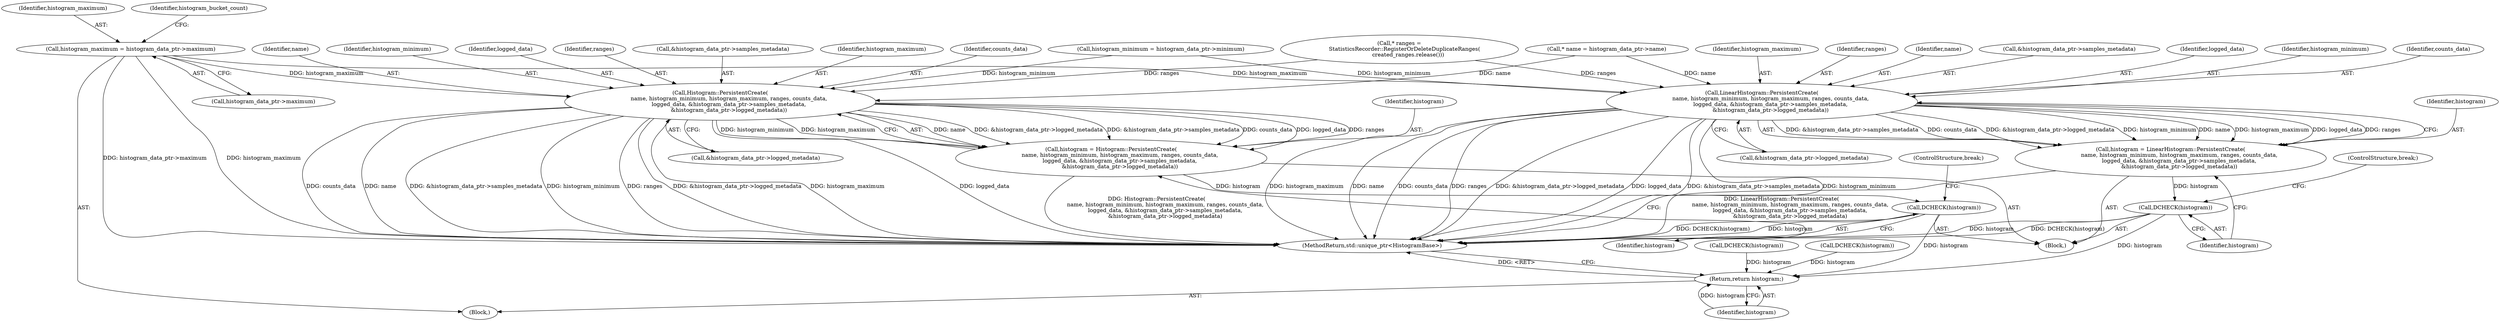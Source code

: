 digraph "0_Chrome_3f38b2253b19f9f9595f79fb92bfb5077e7b1959_1@pointer" {
"1000161" [label="(Call,histogram_maximum = histogram_data_ptr->maximum)"];
"1000301" [label="(Call,Histogram::PersistentCreate(\n          name, histogram_minimum, histogram_maximum, ranges, counts_data,\n          logged_data, &histogram_data_ptr->samples_metadata,\n          &histogram_data_ptr->logged_metadata))"];
"1000299" [label="(Call,histogram = Histogram::PersistentCreate(\n          name, histogram_minimum, histogram_maximum, ranges, counts_data,\n          logged_data, &histogram_data_ptr->samples_metadata,\n          &histogram_data_ptr->logged_metadata))"];
"1000316" [label="(Call,DCHECK(histogram))"];
"1000388" [label="(Return,return histogram;)"];
"1000322" [label="(Call,LinearHistogram::PersistentCreate(\n          name, histogram_minimum, histogram_maximum, ranges, counts_data,\n          logged_data, &histogram_data_ptr->samples_metadata,\n          &histogram_data_ptr->logged_metadata))"];
"1000320" [label="(Call,histogram = LinearHistogram::PersistentCreate(\n          name, histogram_minimum, histogram_maximum, ranges, counts_data,\n          logged_data, &histogram_data_ptr->samples_metadata,\n          &histogram_data_ptr->logged_metadata))"];
"1000337" [label="(Call,DCHECK(histogram))"];
"1000327" [label="(Identifier,counts_data)"];
"1000325" [label="(Identifier,histogram_maximum)"];
"1000388" [label="(Return,return histogram;)"];
"1000326" [label="(Identifier,ranges)"];
"1000307" [label="(Identifier,logged_data)"];
"1000316" [label="(Call,DCHECK(histogram))"];
"1000321" [label="(Identifier,histogram)"];
"1000297" [label="(Block,)"];
"1000252" [label="(Call,* ranges =\n      StatisticsRecorder::RegisterOrDeleteDuplicateRanges(\n          created_ranges.release()))"];
"1000301" [label="(Call,Histogram::PersistentCreate(\n          name, histogram_minimum, histogram_maximum, ranges, counts_data,\n          logged_data, &histogram_data_ptr->samples_metadata,\n          &histogram_data_ptr->logged_metadata))"];
"1000303" [label="(Identifier,histogram_minimum)"];
"1000155" [label="(Call,histogram_minimum = histogram_data_ptr->minimum)"];
"1000323" [label="(Identifier,name)"];
"1000305" [label="(Identifier,ranges)"];
"1000161" [label="(Call,histogram_maximum = histogram_data_ptr->maximum)"];
"1000337" [label="(Call,DCHECK(histogram))"];
"1000308" [label="(Call,&histogram_data_ptr->samples_metadata)"];
"1000390" [label="(MethodReturn,std::unique_ptr<HistogramBase>)"];
"1000289" [label="(Call,* name = histogram_data_ptr->name)"];
"1000312" [label="(Call,&histogram_data_ptr->logged_metadata)"];
"1000299" [label="(Call,histogram = Histogram::PersistentCreate(\n          name, histogram_minimum, histogram_maximum, ranges, counts_data,\n          logged_data, &histogram_data_ptr->samples_metadata,\n          &histogram_data_ptr->logged_metadata))"];
"1000320" [label="(Call,histogram = LinearHistogram::PersistentCreate(\n          name, histogram_minimum, histogram_maximum, ranges, counts_data,\n          logged_data, &histogram_data_ptr->samples_metadata,\n          &histogram_data_ptr->logged_metadata))"];
"1000375" [label="(Call,DCHECK(histogram))"];
"1000300" [label="(Identifier,histogram)"];
"1000162" [label="(Identifier,histogram_maximum)"];
"1000168" [label="(Identifier,histogram_bucket_count)"];
"1000103" [label="(Block,)"];
"1000304" [label="(Identifier,histogram_maximum)"];
"1000163" [label="(Call,histogram_data_ptr->maximum)"];
"1000322" [label="(Call,LinearHistogram::PersistentCreate(\n          name, histogram_minimum, histogram_maximum, ranges, counts_data,\n          logged_data, &histogram_data_ptr->samples_metadata,\n          &histogram_data_ptr->logged_metadata))"];
"1000329" [label="(Call,&histogram_data_ptr->samples_metadata)"];
"1000338" [label="(Identifier,histogram)"];
"1000306" [label="(Identifier,counts_data)"];
"1000333" [label="(Call,&histogram_data_ptr->logged_metadata)"];
"1000317" [label="(Identifier,histogram)"];
"1000356" [label="(Call,DCHECK(histogram))"];
"1000339" [label="(ControlStructure,break;)"];
"1000328" [label="(Identifier,logged_data)"];
"1000389" [label="(Identifier,histogram)"];
"1000302" [label="(Identifier,name)"];
"1000324" [label="(Identifier,histogram_minimum)"];
"1000318" [label="(ControlStructure,break;)"];
"1000161" -> "1000103"  [label="AST: "];
"1000161" -> "1000163"  [label="CFG: "];
"1000162" -> "1000161"  [label="AST: "];
"1000163" -> "1000161"  [label="AST: "];
"1000168" -> "1000161"  [label="CFG: "];
"1000161" -> "1000390"  [label="DDG: histogram_data_ptr->maximum"];
"1000161" -> "1000390"  [label="DDG: histogram_maximum"];
"1000161" -> "1000301"  [label="DDG: histogram_maximum"];
"1000161" -> "1000322"  [label="DDG: histogram_maximum"];
"1000301" -> "1000299"  [label="AST: "];
"1000301" -> "1000312"  [label="CFG: "];
"1000302" -> "1000301"  [label="AST: "];
"1000303" -> "1000301"  [label="AST: "];
"1000304" -> "1000301"  [label="AST: "];
"1000305" -> "1000301"  [label="AST: "];
"1000306" -> "1000301"  [label="AST: "];
"1000307" -> "1000301"  [label="AST: "];
"1000308" -> "1000301"  [label="AST: "];
"1000312" -> "1000301"  [label="AST: "];
"1000299" -> "1000301"  [label="CFG: "];
"1000301" -> "1000390"  [label="DDG: &histogram_data_ptr->logged_metadata"];
"1000301" -> "1000390"  [label="DDG: histogram_maximum"];
"1000301" -> "1000390"  [label="DDG: histogram_minimum"];
"1000301" -> "1000390"  [label="DDG: ranges"];
"1000301" -> "1000390"  [label="DDG: logged_data"];
"1000301" -> "1000390"  [label="DDG: counts_data"];
"1000301" -> "1000390"  [label="DDG: name"];
"1000301" -> "1000390"  [label="DDG: &histogram_data_ptr->samples_metadata"];
"1000301" -> "1000299"  [label="DDG: name"];
"1000301" -> "1000299"  [label="DDG: &histogram_data_ptr->logged_metadata"];
"1000301" -> "1000299"  [label="DDG: &histogram_data_ptr->samples_metadata"];
"1000301" -> "1000299"  [label="DDG: counts_data"];
"1000301" -> "1000299"  [label="DDG: logged_data"];
"1000301" -> "1000299"  [label="DDG: ranges"];
"1000301" -> "1000299"  [label="DDG: histogram_minimum"];
"1000301" -> "1000299"  [label="DDG: histogram_maximum"];
"1000289" -> "1000301"  [label="DDG: name"];
"1000155" -> "1000301"  [label="DDG: histogram_minimum"];
"1000252" -> "1000301"  [label="DDG: ranges"];
"1000299" -> "1000297"  [label="AST: "];
"1000300" -> "1000299"  [label="AST: "];
"1000317" -> "1000299"  [label="CFG: "];
"1000299" -> "1000390"  [label="DDG: Histogram::PersistentCreate(\n          name, histogram_minimum, histogram_maximum, ranges, counts_data,\n          logged_data, &histogram_data_ptr->samples_metadata,\n          &histogram_data_ptr->logged_metadata)"];
"1000299" -> "1000316"  [label="DDG: histogram"];
"1000316" -> "1000297"  [label="AST: "];
"1000316" -> "1000317"  [label="CFG: "];
"1000317" -> "1000316"  [label="AST: "];
"1000318" -> "1000316"  [label="CFG: "];
"1000316" -> "1000390"  [label="DDG: DCHECK(histogram)"];
"1000316" -> "1000390"  [label="DDG: histogram"];
"1000316" -> "1000388"  [label="DDG: histogram"];
"1000388" -> "1000103"  [label="AST: "];
"1000388" -> "1000389"  [label="CFG: "];
"1000389" -> "1000388"  [label="AST: "];
"1000390" -> "1000388"  [label="CFG: "];
"1000388" -> "1000390"  [label="DDG: <RET>"];
"1000389" -> "1000388"  [label="DDG: histogram"];
"1000375" -> "1000388"  [label="DDG: histogram"];
"1000356" -> "1000388"  [label="DDG: histogram"];
"1000337" -> "1000388"  [label="DDG: histogram"];
"1000322" -> "1000320"  [label="AST: "];
"1000322" -> "1000333"  [label="CFG: "];
"1000323" -> "1000322"  [label="AST: "];
"1000324" -> "1000322"  [label="AST: "];
"1000325" -> "1000322"  [label="AST: "];
"1000326" -> "1000322"  [label="AST: "];
"1000327" -> "1000322"  [label="AST: "];
"1000328" -> "1000322"  [label="AST: "];
"1000329" -> "1000322"  [label="AST: "];
"1000333" -> "1000322"  [label="AST: "];
"1000320" -> "1000322"  [label="CFG: "];
"1000322" -> "1000390"  [label="DDG: ranges"];
"1000322" -> "1000390"  [label="DDG: &histogram_data_ptr->logged_metadata"];
"1000322" -> "1000390"  [label="DDG: logged_data"];
"1000322" -> "1000390"  [label="DDG: &histogram_data_ptr->samples_metadata"];
"1000322" -> "1000390"  [label="DDG: histogram_minimum"];
"1000322" -> "1000390"  [label="DDG: histogram_maximum"];
"1000322" -> "1000390"  [label="DDG: name"];
"1000322" -> "1000390"  [label="DDG: counts_data"];
"1000322" -> "1000320"  [label="DDG: &histogram_data_ptr->samples_metadata"];
"1000322" -> "1000320"  [label="DDG: counts_data"];
"1000322" -> "1000320"  [label="DDG: &histogram_data_ptr->logged_metadata"];
"1000322" -> "1000320"  [label="DDG: histogram_minimum"];
"1000322" -> "1000320"  [label="DDG: name"];
"1000322" -> "1000320"  [label="DDG: histogram_maximum"];
"1000322" -> "1000320"  [label="DDG: logged_data"];
"1000322" -> "1000320"  [label="DDG: ranges"];
"1000289" -> "1000322"  [label="DDG: name"];
"1000155" -> "1000322"  [label="DDG: histogram_minimum"];
"1000252" -> "1000322"  [label="DDG: ranges"];
"1000320" -> "1000297"  [label="AST: "];
"1000321" -> "1000320"  [label="AST: "];
"1000338" -> "1000320"  [label="CFG: "];
"1000320" -> "1000390"  [label="DDG: LinearHistogram::PersistentCreate(\n          name, histogram_minimum, histogram_maximum, ranges, counts_data,\n          logged_data, &histogram_data_ptr->samples_metadata,\n          &histogram_data_ptr->logged_metadata)"];
"1000320" -> "1000337"  [label="DDG: histogram"];
"1000337" -> "1000297"  [label="AST: "];
"1000337" -> "1000338"  [label="CFG: "];
"1000338" -> "1000337"  [label="AST: "];
"1000339" -> "1000337"  [label="CFG: "];
"1000337" -> "1000390"  [label="DDG: histogram"];
"1000337" -> "1000390"  [label="DDG: DCHECK(histogram)"];
}
